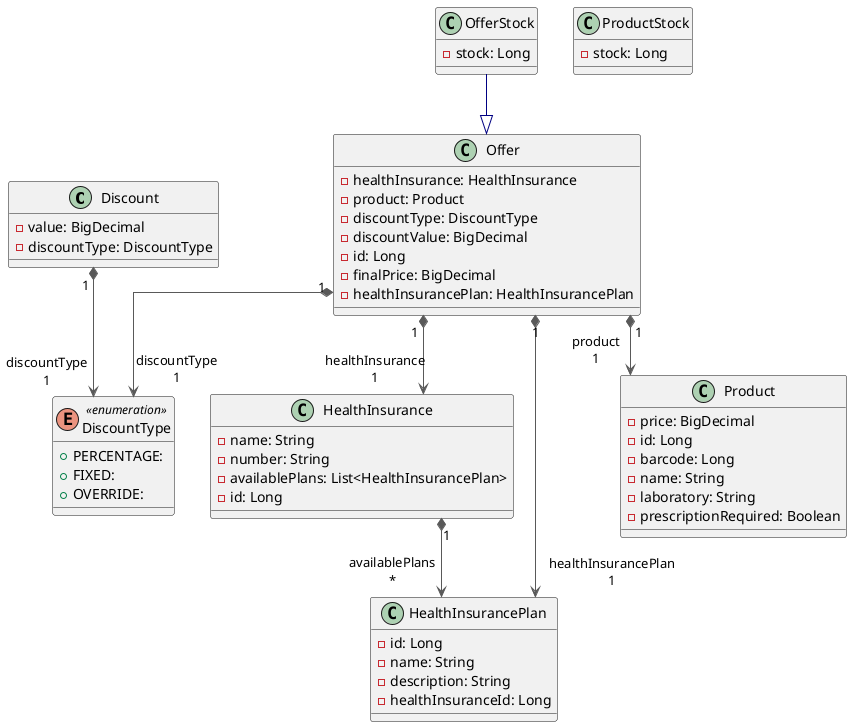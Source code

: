 @startuml

top to bottom direction
skinparam linetype ortho

class Discount {
  - value: BigDecimal
  - discountType: DiscountType
}
enum DiscountType << enumeration >> {
  + PERCENTAGE:
  + FIXED:
  + OVERRIDE:
}
class HealthInsurance {
  - name: String
  - number: String
  - availablePlans: List<HealthInsurancePlan>
  - id: Long
}
class HealthInsurancePlan {
  - id: Long
  - name: String
  - description: String
  - healthInsuranceId: Long
}
class Offer {
  - healthInsurance: HealthInsurance
  - product: Product
  - discountType: DiscountType
  - discountValue: BigDecimal
  - id: Long
  - finalPrice: BigDecimal
  - healthInsurancePlan: HealthInsurancePlan
}
class OfferStock {
  - stock: Long
}
class Product {
  - price: BigDecimal
  - id: Long
  - barcode: Long
  - name: String
  - laboratory: String
  - prescriptionRequired: Boolean
}
class ProductStock {
  - stock: Long
}

Discount            "1" *-[#595959,plain]-> "discountType\n1" DiscountType
HealthInsurance     "1" *-[#595959,plain]-> "availablePlans\n*" HealthInsurancePlan
Offer               "1" *-[#595959,plain]-> "discountType\n1" DiscountType
Offer               "1" *-[#595959,plain]-> "healthInsurance\n1" HealthInsurance
Offer               "1" *-[#595959,plain]-> "healthInsurancePlan\n1" HealthInsurancePlan
Offer               "1" *-[#595959,plain]-> "product\n1" Product
OfferStock           -[#000082,plain]-^  Offer
@enduml
